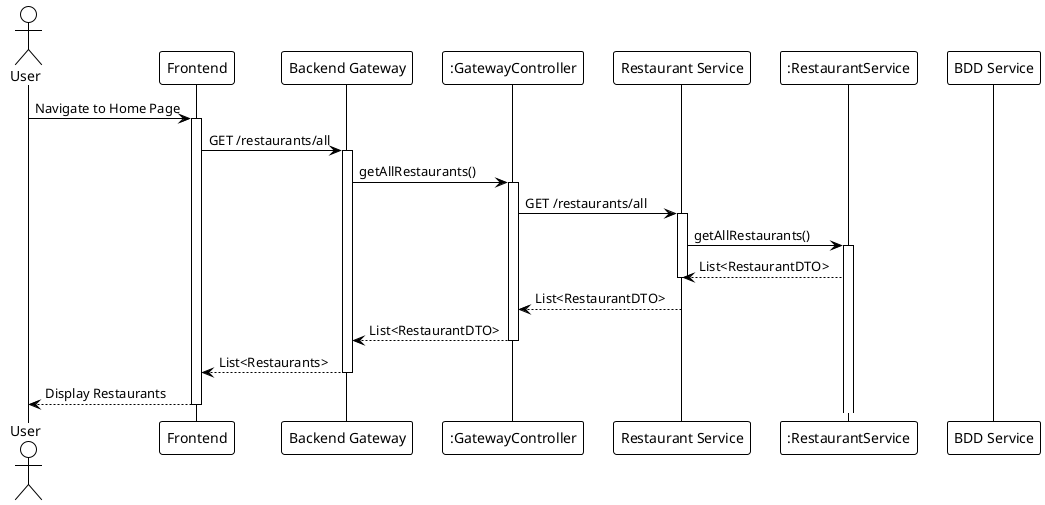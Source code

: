 @startuml
!theme plain
actor User
participant "Frontend" as FE
participant "Backend Gateway" as BG
participant ":GatewayController" as GC
participant "Restaurant Service" as RS
participant ":RestaurantService" as RS2
participant "BDD Service" as BDD

User -> FE : Navigate to Home Page
activate FE

FE -> BG : GET /restaurants/all
activate BG

BG -> GC : getAllRestaurants()
activate GC

GC -> RS : GET /restaurants/all
activate RS

RS -> RS2: getAllRestaurants()
activate RS2

RS2 --> RS : List<RestaurantDTO>
deactivate RS

RS --> GC : List<RestaurantDTO>
deactivate RS

GC --> BG : List<RestaurantDTO>
deactivate GC

BG --> FE : List<Restaurants>
deactivate BG

FE --> User : Display Restaurants
deactivate FE
@enduml
